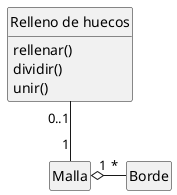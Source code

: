 @startuml
	skinparam monochrome true
	skinparam shadowing false
	hide circle
	hide empty members

	class "Relleno de huecos"{
		rellenar()
		dividir()
		unir()
	}
	class Malla{}
	class Borde{}

	"Relleno de huecos" "0..1" -- "1" Malla
	Malla "1" o- "*" Borde
@enduml
